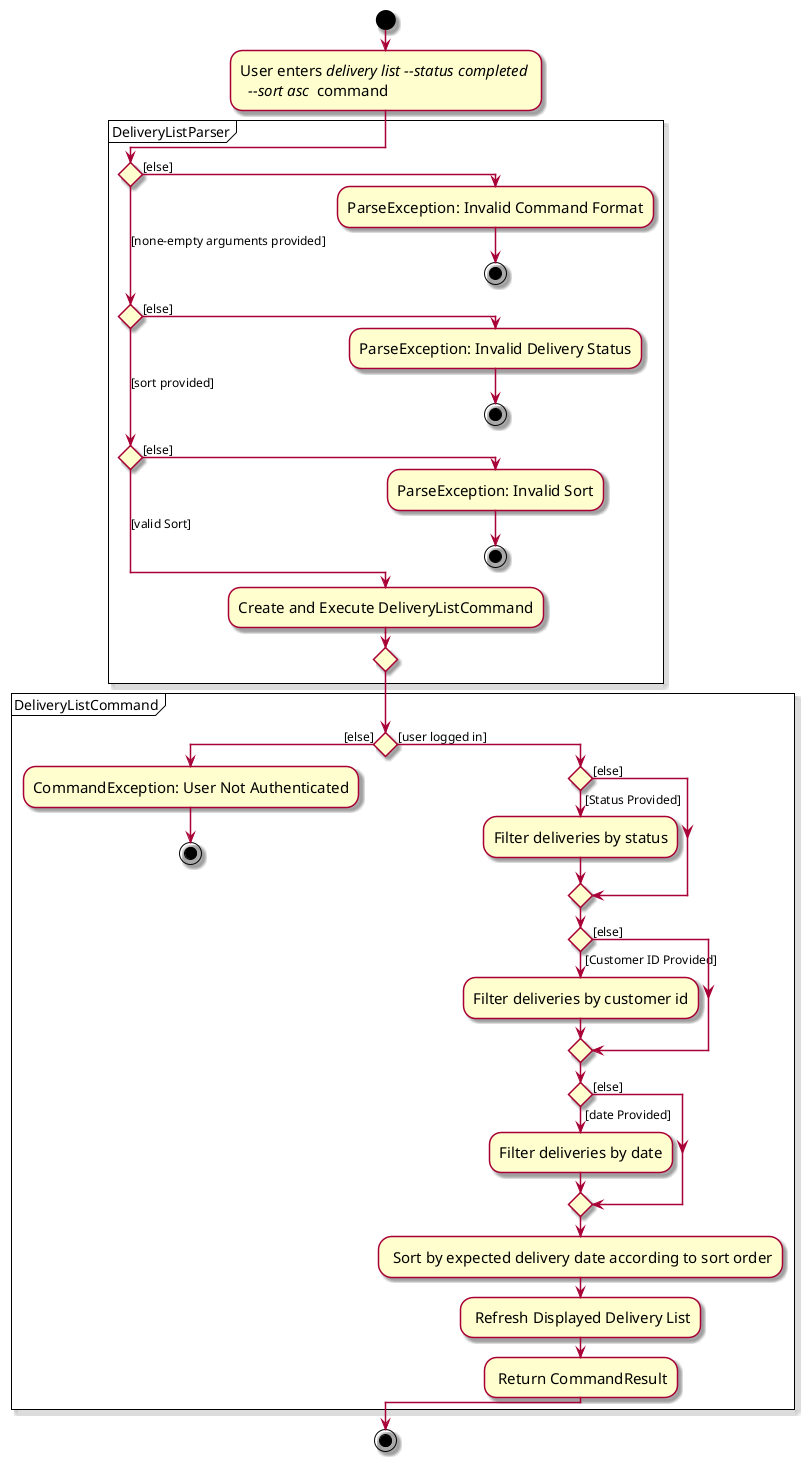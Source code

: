 @startuml
skin rose
skinparam ActivityFontSize 15
skinparam ArrowFontSize 12

!pragma useVerticalIf on
start
:User enters <i>delivery list --status completed \n <i> --sort asc </i> command;
partition DeliveryListParser {
    if () then ([else])
        :ParseException: Invalid Command Format;
        stop
    ([none-empty arguments provided]) elseif () then ([else])
        :ParseException: Invalid Delivery Status;
        stop
    ([sort provided]) elseif () then ([else])
        :ParseException: Invalid Sort;
        stop
    else ([valid Sort])
        :Create and Execute DeliveryListCommand;
        endif
}

partition DeliveryListCommand {
    if () then ([else])
        :CommandException: User Not Authenticated;
        stop
    else ([user logged in])

    if () then ([Status Provided])
        :Filter deliveries by status;
    else ([else])
    endif

    if () then ([Customer ID Provided])
        :Filter deliveries by customer id;
    else ([else])
    endif

    if () then ([date Provided])
        :Filter deliveries by date;
    else ([else])
    endif
        : Sort by expected delivery date according to sort order;
        : Refresh Displayed Delivery List;
        : Return CommandResult;
    endif

}

stop

@enduml
